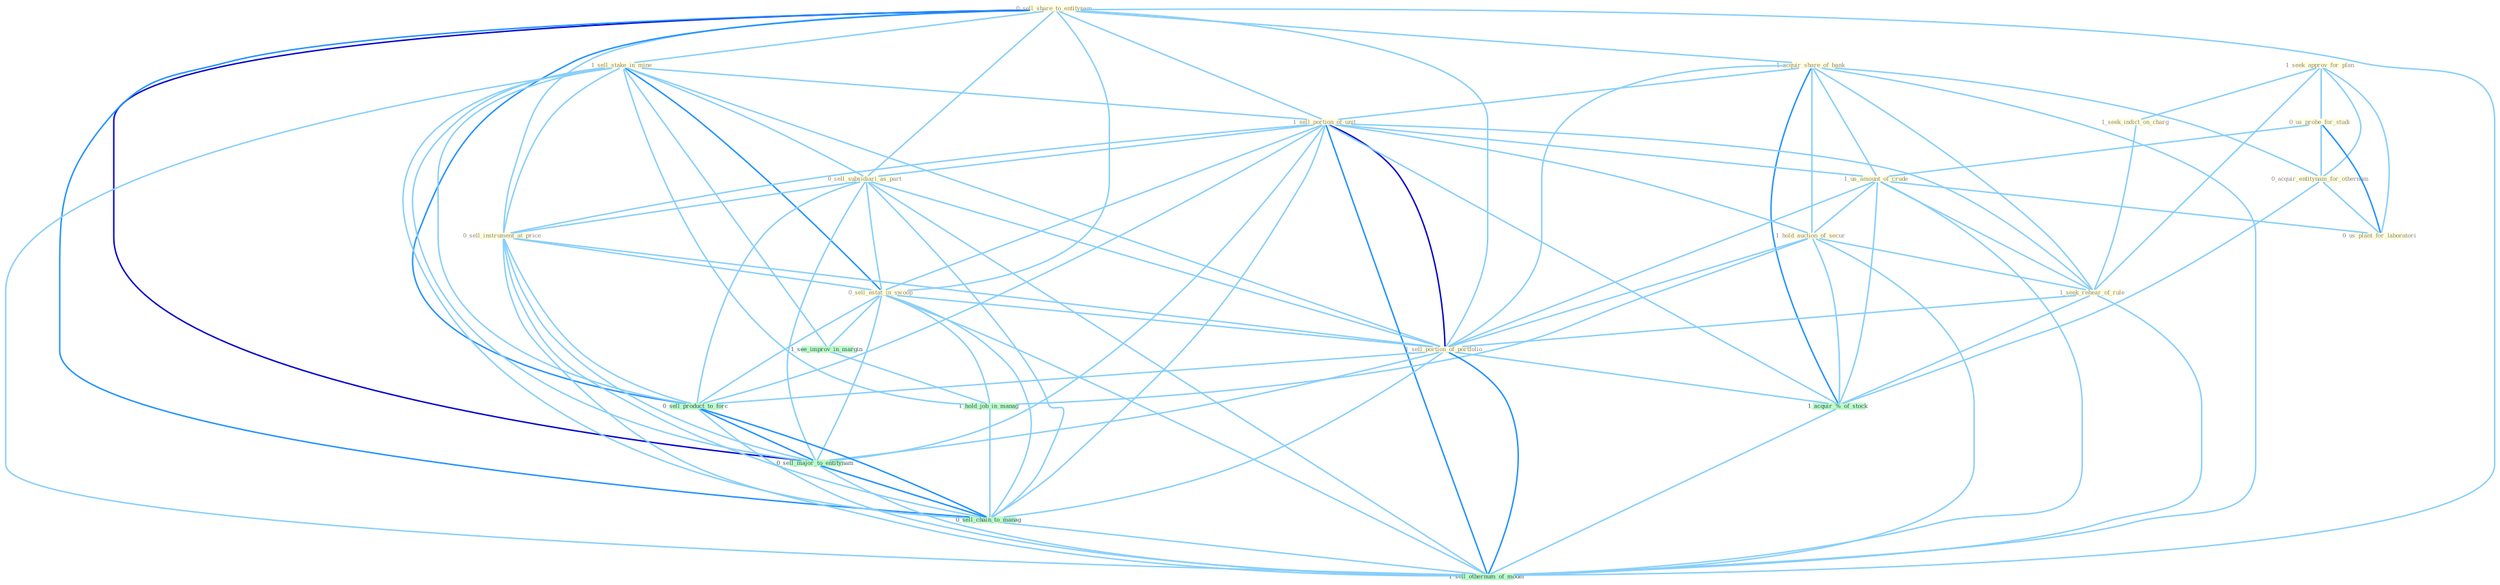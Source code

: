 Graph G{ 
    node
    [shape=polygon,style=filled,width=.5,height=.06,color="#BDFCC9",fixedsize=true,fontsize=4,
    fontcolor="#2f4f4f"];
    {node
    [color="#ffffe0", fontcolor="#8b7d6b"] "0_sell_share_to_entitynam " "1_sell_stake_in_mine " "1_seek_approv_for_plan " "0_us_probe_for_studi " "1_acquir_share_of_bank " "1_sell_portion_of_unit " "1_us_amount_of_crude " "1_hold_auction_of_secur " "0_acquir_entitynam_for_othernum " "0_sell_subsidiari_as_part " "0_sell_instrument_at_price " "0_us_plant_for_laboratori " "1_seek_indict_on_charg " "0_sell_estat_in_swoop " "1_seek_rehear_of_rule " "1_sell_portion_of_portfolio "}
{node [color="#fff0f5", fontcolor="#b22222"]}
edge [color="#B0E2FF"];

	"0_sell_share_to_entitynam " -- "1_sell_stake_in_mine " [w="1", color="#87cefa" ];
	"0_sell_share_to_entitynam " -- "1_acquir_share_of_bank " [w="1", color="#87cefa" ];
	"0_sell_share_to_entitynam " -- "1_sell_portion_of_unit " [w="1", color="#87cefa" ];
	"0_sell_share_to_entitynam " -- "0_sell_subsidiari_as_part " [w="1", color="#87cefa" ];
	"0_sell_share_to_entitynam " -- "0_sell_instrument_at_price " [w="1", color="#87cefa" ];
	"0_sell_share_to_entitynam " -- "0_sell_estat_in_swoop " [w="1", color="#87cefa" ];
	"0_sell_share_to_entitynam " -- "1_sell_portion_of_portfolio " [w="1", color="#87cefa" ];
	"0_sell_share_to_entitynam " -- "0_sell_product_to_forc " [w="2", color="#1e90ff" , len=0.8];
	"0_sell_share_to_entitynam " -- "0_sell_major_to_entitynam " [w="3", color="#0000cd" , len=0.6];
	"0_sell_share_to_entitynam " -- "0_sell_chain_to_manag " [w="2", color="#1e90ff" , len=0.8];
	"0_sell_share_to_entitynam " -- "1_sell_othernum_of_model " [w="1", color="#87cefa" ];
	"1_sell_stake_in_mine " -- "1_sell_portion_of_unit " [w="1", color="#87cefa" ];
	"1_sell_stake_in_mine " -- "0_sell_subsidiari_as_part " [w="1", color="#87cefa" ];
	"1_sell_stake_in_mine " -- "0_sell_instrument_at_price " [w="1", color="#87cefa" ];
	"1_sell_stake_in_mine " -- "0_sell_estat_in_swoop " [w="2", color="#1e90ff" , len=0.8];
	"1_sell_stake_in_mine " -- "1_sell_portion_of_portfolio " [w="1", color="#87cefa" ];
	"1_sell_stake_in_mine " -- "1_see_improv_in_margin " [w="1", color="#87cefa" ];
	"1_sell_stake_in_mine " -- "1_hold_job_in_manag " [w="1", color="#87cefa" ];
	"1_sell_stake_in_mine " -- "0_sell_product_to_forc " [w="1", color="#87cefa" ];
	"1_sell_stake_in_mine " -- "0_sell_major_to_entitynam " [w="1", color="#87cefa" ];
	"1_sell_stake_in_mine " -- "0_sell_chain_to_manag " [w="1", color="#87cefa" ];
	"1_sell_stake_in_mine " -- "1_sell_othernum_of_model " [w="1", color="#87cefa" ];
	"1_seek_approv_for_plan " -- "0_us_probe_for_studi " [w="1", color="#87cefa" ];
	"1_seek_approv_for_plan " -- "0_acquir_entitynam_for_othernum " [w="1", color="#87cefa" ];
	"1_seek_approv_for_plan " -- "0_us_plant_for_laboratori " [w="1", color="#87cefa" ];
	"1_seek_approv_for_plan " -- "1_seek_indict_on_charg " [w="1", color="#87cefa" ];
	"1_seek_approv_for_plan " -- "1_seek_rehear_of_rule " [w="1", color="#87cefa" ];
	"0_us_probe_for_studi " -- "1_us_amount_of_crude " [w="1", color="#87cefa" ];
	"0_us_probe_for_studi " -- "0_acquir_entitynam_for_othernum " [w="1", color="#87cefa" ];
	"0_us_probe_for_studi " -- "0_us_plant_for_laboratori " [w="2", color="#1e90ff" , len=0.8];
	"1_acquir_share_of_bank " -- "1_sell_portion_of_unit " [w="1", color="#87cefa" ];
	"1_acquir_share_of_bank " -- "1_us_amount_of_crude " [w="1", color="#87cefa" ];
	"1_acquir_share_of_bank " -- "1_hold_auction_of_secur " [w="1", color="#87cefa" ];
	"1_acquir_share_of_bank " -- "0_acquir_entitynam_for_othernum " [w="1", color="#87cefa" ];
	"1_acquir_share_of_bank " -- "1_seek_rehear_of_rule " [w="1", color="#87cefa" ];
	"1_acquir_share_of_bank " -- "1_sell_portion_of_portfolio " [w="1", color="#87cefa" ];
	"1_acquir_share_of_bank " -- "1_acquir_%_of_stock " [w="2", color="#1e90ff" , len=0.8];
	"1_acquir_share_of_bank " -- "1_sell_othernum_of_model " [w="1", color="#87cefa" ];
	"1_sell_portion_of_unit " -- "1_us_amount_of_crude " [w="1", color="#87cefa" ];
	"1_sell_portion_of_unit " -- "1_hold_auction_of_secur " [w="1", color="#87cefa" ];
	"1_sell_portion_of_unit " -- "0_sell_subsidiari_as_part " [w="1", color="#87cefa" ];
	"1_sell_portion_of_unit " -- "0_sell_instrument_at_price " [w="1", color="#87cefa" ];
	"1_sell_portion_of_unit " -- "0_sell_estat_in_swoop " [w="1", color="#87cefa" ];
	"1_sell_portion_of_unit " -- "1_seek_rehear_of_rule " [w="1", color="#87cefa" ];
	"1_sell_portion_of_unit " -- "1_sell_portion_of_portfolio " [w="3", color="#0000cd" , len=0.6];
	"1_sell_portion_of_unit " -- "1_acquir_%_of_stock " [w="1", color="#87cefa" ];
	"1_sell_portion_of_unit " -- "0_sell_product_to_forc " [w="1", color="#87cefa" ];
	"1_sell_portion_of_unit " -- "0_sell_major_to_entitynam " [w="1", color="#87cefa" ];
	"1_sell_portion_of_unit " -- "0_sell_chain_to_manag " [w="1", color="#87cefa" ];
	"1_sell_portion_of_unit " -- "1_sell_othernum_of_model " [w="2", color="#1e90ff" , len=0.8];
	"1_us_amount_of_crude " -- "1_hold_auction_of_secur " [w="1", color="#87cefa" ];
	"1_us_amount_of_crude " -- "0_us_plant_for_laboratori " [w="1", color="#87cefa" ];
	"1_us_amount_of_crude " -- "1_seek_rehear_of_rule " [w="1", color="#87cefa" ];
	"1_us_amount_of_crude " -- "1_sell_portion_of_portfolio " [w="1", color="#87cefa" ];
	"1_us_amount_of_crude " -- "1_acquir_%_of_stock " [w="1", color="#87cefa" ];
	"1_us_amount_of_crude " -- "1_sell_othernum_of_model " [w="1", color="#87cefa" ];
	"1_hold_auction_of_secur " -- "1_seek_rehear_of_rule " [w="1", color="#87cefa" ];
	"1_hold_auction_of_secur " -- "1_sell_portion_of_portfolio " [w="1", color="#87cefa" ];
	"1_hold_auction_of_secur " -- "1_acquir_%_of_stock " [w="1", color="#87cefa" ];
	"1_hold_auction_of_secur " -- "1_hold_job_in_manag " [w="1", color="#87cefa" ];
	"1_hold_auction_of_secur " -- "1_sell_othernum_of_model " [w="1", color="#87cefa" ];
	"0_acquir_entitynam_for_othernum " -- "0_us_plant_for_laboratori " [w="1", color="#87cefa" ];
	"0_acquir_entitynam_for_othernum " -- "1_acquir_%_of_stock " [w="1", color="#87cefa" ];
	"0_sell_subsidiari_as_part " -- "0_sell_instrument_at_price " [w="1", color="#87cefa" ];
	"0_sell_subsidiari_as_part " -- "0_sell_estat_in_swoop " [w="1", color="#87cefa" ];
	"0_sell_subsidiari_as_part " -- "1_sell_portion_of_portfolio " [w="1", color="#87cefa" ];
	"0_sell_subsidiari_as_part " -- "0_sell_product_to_forc " [w="1", color="#87cefa" ];
	"0_sell_subsidiari_as_part " -- "0_sell_major_to_entitynam " [w="1", color="#87cefa" ];
	"0_sell_subsidiari_as_part " -- "0_sell_chain_to_manag " [w="1", color="#87cefa" ];
	"0_sell_subsidiari_as_part " -- "1_sell_othernum_of_model " [w="1", color="#87cefa" ];
	"0_sell_instrument_at_price " -- "0_sell_estat_in_swoop " [w="1", color="#87cefa" ];
	"0_sell_instrument_at_price " -- "1_sell_portion_of_portfolio " [w="1", color="#87cefa" ];
	"0_sell_instrument_at_price " -- "0_sell_product_to_forc " [w="1", color="#87cefa" ];
	"0_sell_instrument_at_price " -- "0_sell_major_to_entitynam " [w="1", color="#87cefa" ];
	"0_sell_instrument_at_price " -- "0_sell_chain_to_manag " [w="1", color="#87cefa" ];
	"0_sell_instrument_at_price " -- "1_sell_othernum_of_model " [w="1", color="#87cefa" ];
	"1_seek_indict_on_charg " -- "1_seek_rehear_of_rule " [w="1", color="#87cefa" ];
	"0_sell_estat_in_swoop " -- "1_sell_portion_of_portfolio " [w="1", color="#87cefa" ];
	"0_sell_estat_in_swoop " -- "1_see_improv_in_margin " [w="1", color="#87cefa" ];
	"0_sell_estat_in_swoop " -- "1_hold_job_in_manag " [w="1", color="#87cefa" ];
	"0_sell_estat_in_swoop " -- "0_sell_product_to_forc " [w="1", color="#87cefa" ];
	"0_sell_estat_in_swoop " -- "0_sell_major_to_entitynam " [w="1", color="#87cefa" ];
	"0_sell_estat_in_swoop " -- "0_sell_chain_to_manag " [w="1", color="#87cefa" ];
	"0_sell_estat_in_swoop " -- "1_sell_othernum_of_model " [w="1", color="#87cefa" ];
	"1_seek_rehear_of_rule " -- "1_sell_portion_of_portfolio " [w="1", color="#87cefa" ];
	"1_seek_rehear_of_rule " -- "1_acquir_%_of_stock " [w="1", color="#87cefa" ];
	"1_seek_rehear_of_rule " -- "1_sell_othernum_of_model " [w="1", color="#87cefa" ];
	"1_sell_portion_of_portfolio " -- "1_acquir_%_of_stock " [w="1", color="#87cefa" ];
	"1_sell_portion_of_portfolio " -- "0_sell_product_to_forc " [w="1", color="#87cefa" ];
	"1_sell_portion_of_portfolio " -- "0_sell_major_to_entitynam " [w="1", color="#87cefa" ];
	"1_sell_portion_of_portfolio " -- "0_sell_chain_to_manag " [w="1", color="#87cefa" ];
	"1_sell_portion_of_portfolio " -- "1_sell_othernum_of_model " [w="2", color="#1e90ff" , len=0.8];
	"1_see_improv_in_margin " -- "1_hold_job_in_manag " [w="1", color="#87cefa" ];
	"1_acquir_%_of_stock " -- "1_sell_othernum_of_model " [w="1", color="#87cefa" ];
	"1_hold_job_in_manag " -- "0_sell_chain_to_manag " [w="1", color="#87cefa" ];
	"0_sell_product_to_forc " -- "0_sell_major_to_entitynam " [w="2", color="#1e90ff" , len=0.8];
	"0_sell_product_to_forc " -- "0_sell_chain_to_manag " [w="2", color="#1e90ff" , len=0.8];
	"0_sell_product_to_forc " -- "1_sell_othernum_of_model " [w="1", color="#87cefa" ];
	"0_sell_major_to_entitynam " -- "0_sell_chain_to_manag " [w="2", color="#1e90ff" , len=0.8];
	"0_sell_major_to_entitynam " -- "1_sell_othernum_of_model " [w="1", color="#87cefa" ];
	"0_sell_chain_to_manag " -- "1_sell_othernum_of_model " [w="1", color="#87cefa" ];
}